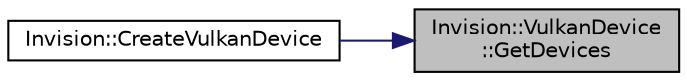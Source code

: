 digraph "Invision::VulkanDevice::GetDevices"
{
 // LATEX_PDF_SIZE
  edge [fontname="Helvetica",fontsize="10",labelfontname="Helvetica",labelfontsize="10"];
  node [fontname="Helvetica",fontsize="10",shape=record];
  rankdir="RL";
  Node1 [label="Invision::VulkanDevice\l::GetDevices",height=0.2,width=0.4,color="black", fillcolor="grey75", style="filled", fontcolor="black",tooltip=" "];
  Node1 -> Node2 [dir="back",color="midnightblue",fontsize="10",style="solid"];
  Node2 [label="Invision::CreateVulkanDevice",height=0.2,width=0.4,color="black", fillcolor="white", style="filled",URL="$namespace_invision.html#adf574dabe1731e0da138e21eb321d90a",tooltip=" "];
}
